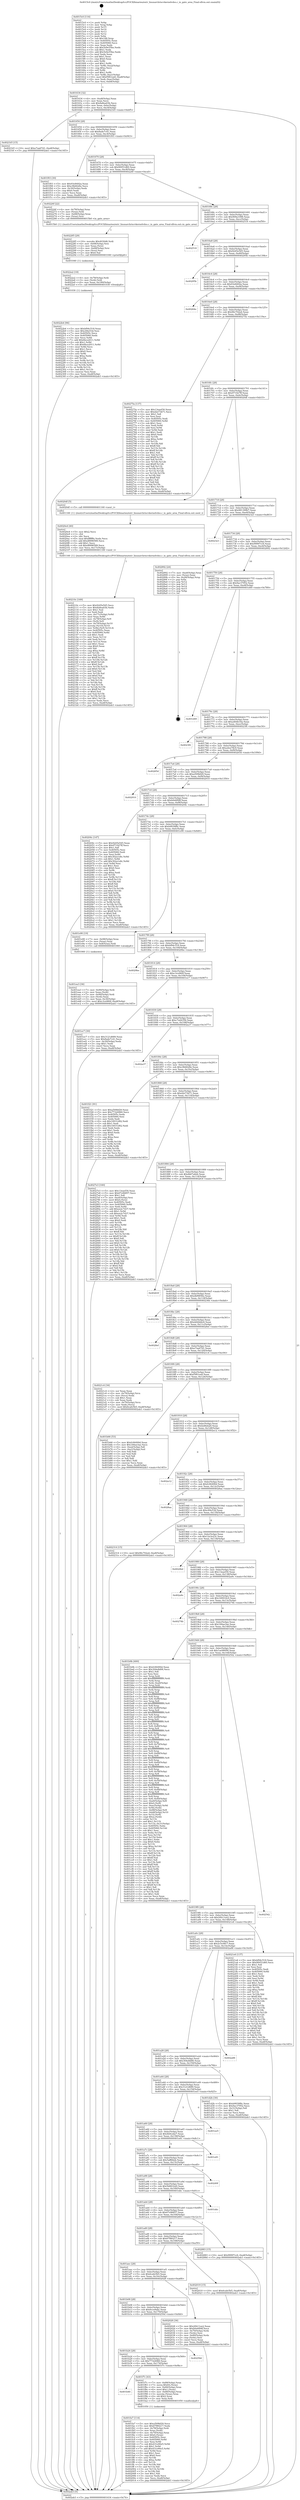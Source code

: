 digraph "0x4015c0" {
  label = "0x4015c0 (/mnt/c/Users/mathe/Desktop/tcc/POCII/binaries/extr_linuxarchriscvkernelvdso.c_in_gate_area_Final-ollvm.out::main(0))"
  labelloc = "t"
  node[shape=record]

  Entry [label="",width=0.3,height=0.3,shape=circle,fillcolor=black,style=filled]
  "0x401634" [label="{
     0x401634 [32]\l
     | [instrs]\l
     &nbsp;&nbsp;0x401634 \<+6\>: mov -0xa8(%rbp),%eax\l
     &nbsp;&nbsp;0x40163a \<+2\>: mov %eax,%ecx\l
     &nbsp;&nbsp;0x40163c \<+6\>: sub $0x8a8ea03b,%ecx\l
     &nbsp;&nbsp;0x401642 \<+6\>: mov %eax,-0xbc(%rbp)\l
     &nbsp;&nbsp;0x401648 \<+6\>: mov %ecx,-0xc0(%rbp)\l
     &nbsp;&nbsp;0x40164e \<+6\>: je 00000000004021b5 \<main+0xbf5\>\l
  }"]
  "0x4021b5" [label="{
     0x4021b5 [15]\l
     | [instrs]\l
     &nbsp;&nbsp;0x4021b5 \<+10\>: movl $0xe7aa67d1,-0xa8(%rbp)\l
     &nbsp;&nbsp;0x4021bf \<+5\>: jmp 0000000000402ab3 \<main+0x14f3\>\l
  }"]
  "0x401654" [label="{
     0x401654 [28]\l
     | [instrs]\l
     &nbsp;&nbsp;0x401654 \<+5\>: jmp 0000000000401659 \<main+0x99\>\l
     &nbsp;&nbsp;0x401659 \<+6\>: mov -0xbc(%rbp),%eax\l
     &nbsp;&nbsp;0x40165f \<+5\>: sub $0x8ade7c41,%eax\l
     &nbsp;&nbsp;0x401664 \<+6\>: mov %eax,-0xc4(%rbp)\l
     &nbsp;&nbsp;0x40166a \<+6\>: je 0000000000401f03 \<main+0x943\>\l
  }"]
  Exit [label="",width=0.3,height=0.3,shape=circle,fillcolor=black,style=filled,peripheries=2]
  "0x401f03" [label="{
     0x401f03 [30]\l
     | [instrs]\l
     &nbsp;&nbsp;0x401f03 \<+5\>: mov $0x93e8492a,%eax\l
     &nbsp;&nbsp;0x401f08 \<+5\>: mov $0xc9b6628e,%ecx\l
     &nbsp;&nbsp;0x401f0d \<+3\>: mov -0x30(%rbp),%edx\l
     &nbsp;&nbsp;0x401f10 \<+3\>: cmp $0x0,%edx\l
     &nbsp;&nbsp;0x401f13 \<+3\>: cmove %ecx,%eax\l
     &nbsp;&nbsp;0x401f16 \<+6\>: mov %eax,-0xa8(%rbp)\l
     &nbsp;&nbsp;0x401f1c \<+5\>: jmp 0000000000402ab3 \<main+0x14f3\>\l
  }"]
  "0x401670" [label="{
     0x401670 [28]\l
     | [instrs]\l
     &nbsp;&nbsp;0x401670 \<+5\>: jmp 0000000000401675 \<main+0xb5\>\l
     &nbsp;&nbsp;0x401675 \<+6\>: mov -0xbc(%rbp),%eax\l
     &nbsp;&nbsp;0x40167b \<+5\>: sub $0x90051d60,%eax\l
     &nbsp;&nbsp;0x401680 \<+6\>: mov %eax,-0xc8(%rbp)\l
     &nbsp;&nbsp;0x401686 \<+6\>: je 000000000040226f \<main+0xcaf\>\l
  }"]
  "0x4022b4" [label="{
     0x4022b4 [96]\l
     | [instrs]\l
     &nbsp;&nbsp;0x4022b4 \<+5\>: mov $0xbf94c518,%eax\l
     &nbsp;&nbsp;0x4022b9 \<+5\>: mov $0xc84e53d,%esi\l
     &nbsp;&nbsp;0x4022be \<+7\>: mov 0x40505c,%ecx\l
     &nbsp;&nbsp;0x4022c5 \<+7\>: mov 0x405060,%edx\l
     &nbsp;&nbsp;0x4022cc \<+3\>: mov %ecx,%r8d\l
     &nbsp;&nbsp;0x4022cf \<+7\>: add $0x6bce2011,%r8d\l
     &nbsp;&nbsp;0x4022d6 \<+4\>: sub $0x1,%r8d\l
     &nbsp;&nbsp;0x4022da \<+7\>: sub $0x6bce2011,%r8d\l
     &nbsp;&nbsp;0x4022e1 \<+4\>: imul %r8d,%ecx\l
     &nbsp;&nbsp;0x4022e5 \<+3\>: and $0x1,%ecx\l
     &nbsp;&nbsp;0x4022e8 \<+3\>: cmp $0x0,%ecx\l
     &nbsp;&nbsp;0x4022eb \<+4\>: sete %r9b\l
     &nbsp;&nbsp;0x4022ef \<+3\>: cmp $0xa,%edx\l
     &nbsp;&nbsp;0x4022f2 \<+4\>: setl %r10b\l
     &nbsp;&nbsp;0x4022f6 \<+3\>: mov %r9b,%r11b\l
     &nbsp;&nbsp;0x4022f9 \<+3\>: and %r10b,%r11b\l
     &nbsp;&nbsp;0x4022fc \<+3\>: xor %r10b,%r9b\l
     &nbsp;&nbsp;0x4022ff \<+3\>: or %r9b,%r11b\l
     &nbsp;&nbsp;0x402302 \<+4\>: test $0x1,%r11b\l
     &nbsp;&nbsp;0x402306 \<+3\>: cmovne %esi,%eax\l
     &nbsp;&nbsp;0x402309 \<+6\>: mov %eax,-0xa8(%rbp)\l
     &nbsp;&nbsp;0x40230f \<+5\>: jmp 0000000000402ab3 \<main+0x14f3\>\l
  }"]
  "0x40226f" [label="{
     0x40226f [22]\l
     | [instrs]\l
     &nbsp;&nbsp;0x40226f \<+4\>: mov -0x78(%rbp),%rax\l
     &nbsp;&nbsp;0x402273 \<+3\>: mov (%rax),%rdi\l
     &nbsp;&nbsp;0x402276 \<+7\>: mov -0x88(%rbp),%rax\l
     &nbsp;&nbsp;0x40227d \<+3\>: mov (%rax),%rsi\l
     &nbsp;&nbsp;0x402280 \<+5\>: call 00000000004015b0 \<in_gate_area\>\l
     | [calls]\l
     &nbsp;&nbsp;0x4015b0 \{1\} (/mnt/c/Users/mathe/Desktop/tcc/POCII/binaries/extr_linuxarchriscvkernelvdso.c_in_gate_area_Final-ollvm.out::in_gate_area)\l
  }"]
  "0x40168c" [label="{
     0x40168c [28]\l
     | [instrs]\l
     &nbsp;&nbsp;0x40168c \<+5\>: jmp 0000000000401691 \<main+0xd1\>\l
     &nbsp;&nbsp;0x401691 \<+6\>: mov -0xbc(%rbp),%eax\l
     &nbsp;&nbsp;0x401697 \<+5\>: sub $0x909a1098,%eax\l
     &nbsp;&nbsp;0x40169c \<+6\>: mov %eax,-0xcc(%rbp)\l
     &nbsp;&nbsp;0x4016a2 \<+6\>: je 0000000000402518 \<main+0xf58\>\l
  }"]
  "0x4022a2" [label="{
     0x4022a2 [18]\l
     | [instrs]\l
     &nbsp;&nbsp;0x4022a2 \<+4\>: mov -0x78(%rbp),%rdi\l
     &nbsp;&nbsp;0x4022a6 \<+3\>: mov (%rdi),%rdi\l
     &nbsp;&nbsp;0x4022a9 \<+6\>: mov %eax,-0x180(%rbp)\l
     &nbsp;&nbsp;0x4022af \<+5\>: call 0000000000401030 \<free@plt\>\l
     | [calls]\l
     &nbsp;&nbsp;0x401030 \{1\} (unknown)\l
  }"]
  "0x402518" [label="{
     0x402518\l
  }", style=dashed]
  "0x4016a8" [label="{
     0x4016a8 [28]\l
     | [instrs]\l
     &nbsp;&nbsp;0x4016a8 \<+5\>: jmp 00000000004016ad \<main+0xed\>\l
     &nbsp;&nbsp;0x4016ad \<+6\>: mov -0xbc(%rbp),%eax\l
     &nbsp;&nbsp;0x4016b3 \<+5\>: sub $0x9245e545,%eax\l
     &nbsp;&nbsp;0x4016b8 \<+6\>: mov %eax,-0xd0(%rbp)\l
     &nbsp;&nbsp;0x4016be \<+6\>: je 000000000040295b \<main+0x139b\>\l
  }"]
  "0x402285" [label="{
     0x402285 [29]\l
     | [instrs]\l
     &nbsp;&nbsp;0x402285 \<+10\>: movabs $0x4030d6,%rdi\l
     &nbsp;&nbsp;0x40228f \<+4\>: mov -0x68(%rbp),%rsi\l
     &nbsp;&nbsp;0x402293 \<+2\>: mov %eax,(%rsi)\l
     &nbsp;&nbsp;0x402295 \<+4\>: mov -0x68(%rbp),%rsi\l
     &nbsp;&nbsp;0x402299 \<+2\>: mov (%rsi),%esi\l
     &nbsp;&nbsp;0x40229b \<+2\>: mov $0x0,%al\l
     &nbsp;&nbsp;0x40229d \<+5\>: call 0000000000401040 \<printf@plt\>\l
     | [calls]\l
     &nbsp;&nbsp;0x401040 \{1\} (unknown)\l
  }"]
  "0x40295b" [label="{
     0x40295b\l
  }", style=dashed]
  "0x4016c4" [label="{
     0x4016c4 [28]\l
     | [instrs]\l
     &nbsp;&nbsp;0x4016c4 \<+5\>: jmp 00000000004016c9 \<main+0x109\>\l
     &nbsp;&nbsp;0x4016c9 \<+6\>: mov -0xbc(%rbp),%eax\l
     &nbsp;&nbsp;0x4016cf \<+5\>: sub $0x93e8492a,%eax\l
     &nbsp;&nbsp;0x4016d4 \<+6\>: mov %eax,-0xd4(%rbp)\l
     &nbsp;&nbsp;0x4016da \<+6\>: je 000000000040264e \<main+0x108e\>\l
  }"]
  "0x40210c" [label="{
     0x40210c [169]\l
     | [instrs]\l
     &nbsp;&nbsp;0x40210c \<+5\>: mov $0x9245e545,%ecx\l
     &nbsp;&nbsp;0x402111 \<+5\>: mov $0x8a8ea03b,%edx\l
     &nbsp;&nbsp;0x402116 \<+3\>: mov $0x1,%sil\l
     &nbsp;&nbsp;0x402119 \<+2\>: xor %edi,%edi\l
     &nbsp;&nbsp;0x40211b \<+7\>: mov -0x17c(%rbp),%r8d\l
     &nbsp;&nbsp;0x402122 \<+4\>: imul %eax,%r8d\l
     &nbsp;&nbsp;0x402126 \<+4\>: mov -0x78(%rbp),%r9\l
     &nbsp;&nbsp;0x40212a \<+3\>: mov (%r9),%r9\l
     &nbsp;&nbsp;0x40212d \<+4\>: mov -0x70(%rbp),%r10\l
     &nbsp;&nbsp;0x402131 \<+3\>: movslq (%r10),%r10\l
     &nbsp;&nbsp;0x402134 \<+4\>: mov %r8d,(%r9,%r10,4)\l
     &nbsp;&nbsp;0x402138 \<+7\>: mov 0x40505c,%eax\l
     &nbsp;&nbsp;0x40213f \<+8\>: mov 0x405060,%r8d\l
     &nbsp;&nbsp;0x402147 \<+3\>: sub $0x1,%edi\l
     &nbsp;&nbsp;0x40214a \<+3\>: mov %eax,%r11d\l
     &nbsp;&nbsp;0x40214d \<+3\>: add %edi,%r11d\l
     &nbsp;&nbsp;0x402150 \<+4\>: imul %r11d,%eax\l
     &nbsp;&nbsp;0x402154 \<+3\>: and $0x1,%eax\l
     &nbsp;&nbsp;0x402157 \<+3\>: cmp $0x0,%eax\l
     &nbsp;&nbsp;0x40215a \<+3\>: sete %bl\l
     &nbsp;&nbsp;0x40215d \<+4\>: cmp $0xa,%r8d\l
     &nbsp;&nbsp;0x402161 \<+4\>: setl %r14b\l
     &nbsp;&nbsp;0x402165 \<+3\>: mov %bl,%r15b\l
     &nbsp;&nbsp;0x402168 \<+4\>: xor $0xff,%r15b\l
     &nbsp;&nbsp;0x40216c \<+3\>: mov %r14b,%r12b\l
     &nbsp;&nbsp;0x40216f \<+4\>: xor $0xff,%r12b\l
     &nbsp;&nbsp;0x402173 \<+4\>: xor $0x0,%sil\l
     &nbsp;&nbsp;0x402177 \<+3\>: mov %r15b,%r13b\l
     &nbsp;&nbsp;0x40217a \<+4\>: and $0x0,%r13b\l
     &nbsp;&nbsp;0x40217e \<+3\>: and %sil,%bl\l
     &nbsp;&nbsp;0x402181 \<+3\>: mov %r12b,%al\l
     &nbsp;&nbsp;0x402184 \<+2\>: and $0x0,%al\l
     &nbsp;&nbsp;0x402186 \<+3\>: and %sil,%r14b\l
     &nbsp;&nbsp;0x402189 \<+3\>: or %bl,%r13b\l
     &nbsp;&nbsp;0x40218c \<+3\>: or %r14b,%al\l
     &nbsp;&nbsp;0x40218f \<+3\>: xor %al,%r13b\l
     &nbsp;&nbsp;0x402192 \<+3\>: or %r12b,%r15b\l
     &nbsp;&nbsp;0x402195 \<+4\>: xor $0xff,%r15b\l
     &nbsp;&nbsp;0x402199 \<+4\>: or $0x0,%sil\l
     &nbsp;&nbsp;0x40219d \<+3\>: and %sil,%r15b\l
     &nbsp;&nbsp;0x4021a0 \<+3\>: or %r15b,%r13b\l
     &nbsp;&nbsp;0x4021a3 \<+4\>: test $0x1,%r13b\l
     &nbsp;&nbsp;0x4021a7 \<+3\>: cmovne %edx,%ecx\l
     &nbsp;&nbsp;0x4021aa \<+6\>: mov %ecx,-0xa8(%rbp)\l
     &nbsp;&nbsp;0x4021b0 \<+5\>: jmp 0000000000402ab3 \<main+0x14f3\>\l
  }"]
  "0x40264e" [label="{
     0x40264e\l
  }", style=dashed]
  "0x4016e0" [label="{
     0x4016e0 [28]\l
     | [instrs]\l
     &nbsp;&nbsp;0x4016e0 \<+5\>: jmp 00000000004016e5 \<main+0x125\>\l
     &nbsp;&nbsp;0x4016e5 \<+6\>: mov -0xbc(%rbp),%eax\l
     &nbsp;&nbsp;0x4016eb \<+5\>: sub $0x96c702a4,%eax\l
     &nbsp;&nbsp;0x4016f0 \<+6\>: mov %eax,-0xd8(%rbp)\l
     &nbsp;&nbsp;0x4016f6 \<+6\>: je 000000000040275a \<main+0x119a\>\l
  }"]
  "0x4020e4" [label="{
     0x4020e4 [40]\l
     | [instrs]\l
     &nbsp;&nbsp;0x4020e4 \<+5\>: mov $0x2,%ecx\l
     &nbsp;&nbsp;0x4020e9 \<+1\>: cltd\l
     &nbsp;&nbsp;0x4020ea \<+2\>: idiv %ecx\l
     &nbsp;&nbsp;0x4020ec \<+6\>: imul $0xfffffffe,%edx,%ecx\l
     &nbsp;&nbsp;0x4020f2 \<+6\>: add $0xd8996589,%ecx\l
     &nbsp;&nbsp;0x4020f8 \<+3\>: add $0x1,%ecx\l
     &nbsp;&nbsp;0x4020fb \<+6\>: sub $0xd8996589,%ecx\l
     &nbsp;&nbsp;0x402101 \<+6\>: mov %ecx,-0x17c(%rbp)\l
     &nbsp;&nbsp;0x402107 \<+5\>: call 0000000000401160 \<next_i\>\l
     | [calls]\l
     &nbsp;&nbsp;0x401160 \{1\} (/mnt/c/Users/mathe/Desktop/tcc/POCII/binaries/extr_linuxarchriscvkernelvdso.c_in_gate_area_Final-ollvm.out::next_i)\l
  }"]
  "0x40275a" [label="{
     0x40275a [137]\l
     | [instrs]\l
     &nbsp;&nbsp;0x40275a \<+5\>: mov $0x13eaef30,%eax\l
     &nbsp;&nbsp;0x40275f \<+5\>: mov $0xd2e73b71,%ecx\l
     &nbsp;&nbsp;0x402764 \<+2\>: mov $0x1,%dl\l
     &nbsp;&nbsp;0x402766 \<+2\>: xor %esi,%esi\l
     &nbsp;&nbsp;0x402768 \<+7\>: mov 0x40505c,%edi\l
     &nbsp;&nbsp;0x40276f \<+8\>: mov 0x405060,%r8d\l
     &nbsp;&nbsp;0x402777 \<+3\>: sub $0x1,%esi\l
     &nbsp;&nbsp;0x40277a \<+3\>: mov %edi,%r9d\l
     &nbsp;&nbsp;0x40277d \<+3\>: add %esi,%r9d\l
     &nbsp;&nbsp;0x402780 \<+4\>: imul %r9d,%edi\l
     &nbsp;&nbsp;0x402784 \<+3\>: and $0x1,%edi\l
     &nbsp;&nbsp;0x402787 \<+3\>: cmp $0x0,%edi\l
     &nbsp;&nbsp;0x40278a \<+4\>: sete %r10b\l
     &nbsp;&nbsp;0x40278e \<+4\>: cmp $0xa,%r8d\l
     &nbsp;&nbsp;0x402792 \<+4\>: setl %r11b\l
     &nbsp;&nbsp;0x402796 \<+3\>: mov %r10b,%bl\l
     &nbsp;&nbsp;0x402799 \<+3\>: xor $0xff,%bl\l
     &nbsp;&nbsp;0x40279c \<+3\>: mov %r11b,%r14b\l
     &nbsp;&nbsp;0x40279f \<+4\>: xor $0xff,%r14b\l
     &nbsp;&nbsp;0x4027a3 \<+3\>: xor $0x1,%dl\l
     &nbsp;&nbsp;0x4027a6 \<+3\>: mov %bl,%r15b\l
     &nbsp;&nbsp;0x4027a9 \<+4\>: and $0xff,%r15b\l
     &nbsp;&nbsp;0x4027ad \<+3\>: and %dl,%r10b\l
     &nbsp;&nbsp;0x4027b0 \<+3\>: mov %r14b,%r12b\l
     &nbsp;&nbsp;0x4027b3 \<+4\>: and $0xff,%r12b\l
     &nbsp;&nbsp;0x4027b7 \<+3\>: and %dl,%r11b\l
     &nbsp;&nbsp;0x4027ba \<+3\>: or %r10b,%r15b\l
     &nbsp;&nbsp;0x4027bd \<+3\>: or %r11b,%r12b\l
     &nbsp;&nbsp;0x4027c0 \<+3\>: xor %r12b,%r15b\l
     &nbsp;&nbsp;0x4027c3 \<+3\>: or %r14b,%bl\l
     &nbsp;&nbsp;0x4027c6 \<+3\>: xor $0xff,%bl\l
     &nbsp;&nbsp;0x4027c9 \<+3\>: or $0x1,%dl\l
     &nbsp;&nbsp;0x4027cc \<+2\>: and %dl,%bl\l
     &nbsp;&nbsp;0x4027ce \<+3\>: or %bl,%r15b\l
     &nbsp;&nbsp;0x4027d1 \<+4\>: test $0x1,%r15b\l
     &nbsp;&nbsp;0x4027d5 \<+3\>: cmovne %ecx,%eax\l
     &nbsp;&nbsp;0x4027d8 \<+6\>: mov %eax,-0xa8(%rbp)\l
     &nbsp;&nbsp;0x4027de \<+5\>: jmp 0000000000402ab3 \<main+0x14f3\>\l
  }"]
  "0x4016fc" [label="{
     0x4016fc [28]\l
     | [instrs]\l
     &nbsp;&nbsp;0x4016fc \<+5\>: jmp 0000000000401701 \<main+0x141\>\l
     &nbsp;&nbsp;0x401701 \<+6\>: mov -0xbc(%rbp),%eax\l
     &nbsp;&nbsp;0x401707 \<+5\>: sub $0x971927ff,%eax\l
     &nbsp;&nbsp;0x40170c \<+6\>: mov %eax,-0xdc(%rbp)\l
     &nbsp;&nbsp;0x401712 \<+6\>: je 00000000004020df \<main+0xb1f\>\l
  }"]
  "0x401fa7" [label="{
     0x401fa7 [114]\l
     | [instrs]\l
     &nbsp;&nbsp;0x401fa7 \<+5\>: mov $0xa509bf29,%ecx\l
     &nbsp;&nbsp;0x401fac \<+5\>: mov $0x67f80217,%edx\l
     &nbsp;&nbsp;0x401fb1 \<+4\>: mov -0x78(%rbp),%rdi\l
     &nbsp;&nbsp;0x401fb5 \<+3\>: mov %rax,(%rdi)\l
     &nbsp;&nbsp;0x401fb8 \<+4\>: mov -0x70(%rbp),%rax\l
     &nbsp;&nbsp;0x401fbc \<+6\>: movl $0x0,(%rax)\l
     &nbsp;&nbsp;0x401fc2 \<+7\>: mov 0x40505c,%esi\l
     &nbsp;&nbsp;0x401fc9 \<+8\>: mov 0x405060,%r8d\l
     &nbsp;&nbsp;0x401fd1 \<+3\>: mov %esi,%r9d\l
     &nbsp;&nbsp;0x401fd4 \<+7\>: sub $0x431e90e5,%r9d\l
     &nbsp;&nbsp;0x401fdb \<+4\>: sub $0x1,%r9d\l
     &nbsp;&nbsp;0x401fdf \<+7\>: add $0x431e90e5,%r9d\l
     &nbsp;&nbsp;0x401fe6 \<+4\>: imul %r9d,%esi\l
     &nbsp;&nbsp;0x401fea \<+3\>: and $0x1,%esi\l
     &nbsp;&nbsp;0x401fed \<+3\>: cmp $0x0,%esi\l
     &nbsp;&nbsp;0x401ff0 \<+4\>: sete %r10b\l
     &nbsp;&nbsp;0x401ff4 \<+4\>: cmp $0xa,%r8d\l
     &nbsp;&nbsp;0x401ff8 \<+4\>: setl %r11b\l
     &nbsp;&nbsp;0x401ffc \<+3\>: mov %r10b,%bl\l
     &nbsp;&nbsp;0x401fff \<+3\>: and %r11b,%bl\l
     &nbsp;&nbsp;0x402002 \<+3\>: xor %r11b,%r10b\l
     &nbsp;&nbsp;0x402005 \<+3\>: or %r10b,%bl\l
     &nbsp;&nbsp;0x402008 \<+3\>: test $0x1,%bl\l
     &nbsp;&nbsp;0x40200b \<+3\>: cmovne %edx,%ecx\l
     &nbsp;&nbsp;0x40200e \<+6\>: mov %ecx,-0xa8(%rbp)\l
     &nbsp;&nbsp;0x402014 \<+5\>: jmp 0000000000402ab3 \<main+0x14f3\>\l
  }"]
  "0x4020df" [label="{
     0x4020df [5]\l
     | [instrs]\l
     &nbsp;&nbsp;0x4020df \<+5\>: call 0000000000401160 \<next_i\>\l
     | [calls]\l
     &nbsp;&nbsp;0x401160 \{1\} (/mnt/c/Users/mathe/Desktop/tcc/POCII/binaries/extr_linuxarchriscvkernelvdso.c_in_gate_area_Final-ollvm.out::next_i)\l
  }"]
  "0x401718" [label="{
     0x401718 [28]\l
     | [instrs]\l
     &nbsp;&nbsp;0x401718 \<+5\>: jmp 000000000040171d \<main+0x15d\>\l
     &nbsp;&nbsp;0x40171d \<+6\>: mov -0xbc(%rbp),%eax\l
     &nbsp;&nbsp;0x401723 \<+5\>: sub $0x981399b7,%eax\l
     &nbsp;&nbsp;0x401728 \<+6\>: mov %eax,-0xe0(%rbp)\l
     &nbsp;&nbsp;0x40172e \<+6\>: je 0000000000402323 \<main+0xd63\>\l
  }"]
  "0x401b40" [label="{
     0x401b40\l
  }", style=dashed]
  "0x402323" [label="{
     0x402323\l
  }", style=dashed]
  "0x401734" [label="{
     0x401734 [28]\l
     | [instrs]\l
     &nbsp;&nbsp;0x401734 \<+5\>: jmp 0000000000401739 \<main+0x179\>\l
     &nbsp;&nbsp;0x401739 \<+6\>: mov -0xbc(%rbp),%eax\l
     &nbsp;&nbsp;0x40173f \<+5\>: sub $0x99997cc6,%eax\l
     &nbsp;&nbsp;0x401744 \<+6\>: mov %eax,-0xe4(%rbp)\l
     &nbsp;&nbsp;0x40174a \<+6\>: je 0000000000402892 \<main+0x12d2\>\l
  }"]
  "0x401f7c" [label="{
     0x401f7c [43]\l
     | [instrs]\l
     &nbsp;&nbsp;0x401f7c \<+7\>: mov -0x88(%rbp),%rax\l
     &nbsp;&nbsp;0x401f83 \<+7\>: movq $0x64,(%rax)\l
     &nbsp;&nbsp;0x401f8a \<+4\>: mov -0x80(%rbp),%rax\l
     &nbsp;&nbsp;0x401f8e \<+6\>: movl $0x1,(%rax)\l
     &nbsp;&nbsp;0x401f94 \<+4\>: mov -0x80(%rbp),%rax\l
     &nbsp;&nbsp;0x401f98 \<+3\>: movslq (%rax),%rax\l
     &nbsp;&nbsp;0x401f9b \<+4\>: shl $0x2,%rax\l
     &nbsp;&nbsp;0x401f9f \<+3\>: mov %rax,%rdi\l
     &nbsp;&nbsp;0x401fa2 \<+5\>: call 0000000000401050 \<malloc@plt\>\l
     | [calls]\l
     &nbsp;&nbsp;0x401050 \{1\} (unknown)\l
  }"]
  "0x402892" [label="{
     0x402892 [24]\l
     | [instrs]\l
     &nbsp;&nbsp;0x402892 \<+7\>: mov -0xa0(%rbp),%rax\l
     &nbsp;&nbsp;0x402899 \<+2\>: mov (%rax),%eax\l
     &nbsp;&nbsp;0x40289b \<+4\>: lea -0x28(%rbp),%rsp\l
     &nbsp;&nbsp;0x40289f \<+1\>: pop %rbx\l
     &nbsp;&nbsp;0x4028a0 \<+2\>: pop %r12\l
     &nbsp;&nbsp;0x4028a2 \<+2\>: pop %r13\l
     &nbsp;&nbsp;0x4028a4 \<+2\>: pop %r14\l
     &nbsp;&nbsp;0x4028a6 \<+2\>: pop %r15\l
     &nbsp;&nbsp;0x4028a8 \<+1\>: pop %rbp\l
     &nbsp;&nbsp;0x4028a9 \<+1\>: ret\l
  }"]
  "0x401750" [label="{
     0x401750 [28]\l
     | [instrs]\l
     &nbsp;&nbsp;0x401750 \<+5\>: jmp 0000000000401755 \<main+0x195\>\l
     &nbsp;&nbsp;0x401755 \<+6\>: mov -0xbc(%rbp),%eax\l
     &nbsp;&nbsp;0x40175b \<+5\>: sub $0x9ac37952,%eax\l
     &nbsp;&nbsp;0x401760 \<+6\>: mov %eax,-0xe8(%rbp)\l
     &nbsp;&nbsp;0x401766 \<+6\>: je 0000000000401d49 \<main+0x789\>\l
  }"]
  "0x401b24" [label="{
     0x401b24 [28]\l
     | [instrs]\l
     &nbsp;&nbsp;0x401b24 \<+5\>: jmp 0000000000401b29 \<main+0x569\>\l
     &nbsp;&nbsp;0x401b29 \<+6\>: mov -0xbc(%rbp),%eax\l
     &nbsp;&nbsp;0x401b2f \<+5\>: sub $0x77324960,%eax\l
     &nbsp;&nbsp;0x401b34 \<+6\>: mov %eax,-0x174(%rbp)\l
     &nbsp;&nbsp;0x401b3a \<+6\>: je 0000000000401f7c \<main+0x9bc\>\l
  }"]
  "0x401d49" [label="{
     0x401d49\l
  }", style=dashed]
  "0x40176c" [label="{
     0x40176c [28]\l
     | [instrs]\l
     &nbsp;&nbsp;0x40176c \<+5\>: jmp 0000000000401771 \<main+0x1b1\>\l
     &nbsp;&nbsp;0x401771 \<+6\>: mov -0xbc(%rbp),%eax\l
     &nbsp;&nbsp;0x401777 \<+5\>: sub $0xa464b16a,%eax\l
     &nbsp;&nbsp;0x40177c \<+6\>: mov %eax,-0xec(%rbp)\l
     &nbsp;&nbsp;0x401782 \<+6\>: je 00000000004023f4 \<main+0xe34\>\l
  }"]
  "0x40259d" [label="{
     0x40259d\l
  }", style=dashed]
  "0x4023f4" [label="{
     0x4023f4\l
  }", style=dashed]
  "0x401788" [label="{
     0x401788 [28]\l
     | [instrs]\l
     &nbsp;&nbsp;0x401788 \<+5\>: jmp 000000000040178d \<main+0x1cd\>\l
     &nbsp;&nbsp;0x40178d \<+6\>: mov -0xbc(%rbp),%eax\l
     &nbsp;&nbsp;0x401793 \<+5\>: sub $0xa4ee78c9,%eax\l
     &nbsp;&nbsp;0x401798 \<+6\>: mov %eax,-0xf0(%rbp)\l
     &nbsp;&nbsp;0x40179e \<+6\>: je 000000000040265d \<main+0x109d\>\l
  }"]
  "0x401b08" [label="{
     0x401b08 [28]\l
     | [instrs]\l
     &nbsp;&nbsp;0x401b08 \<+5\>: jmp 0000000000401b0d \<main+0x54d\>\l
     &nbsp;&nbsp;0x401b0d \<+6\>: mov -0xbc(%rbp),%eax\l
     &nbsp;&nbsp;0x401b13 \<+5\>: sub $0x6cce9abc,%eax\l
     &nbsp;&nbsp;0x401b18 \<+6\>: mov %eax,-0x170(%rbp)\l
     &nbsp;&nbsp;0x401b1e \<+6\>: je 000000000040259d \<main+0xfdd\>\l
  }"]
  "0x40265d" [label="{
     0x40265d\l
  }", style=dashed]
  "0x4017a4" [label="{
     0x4017a4 [28]\l
     | [instrs]\l
     &nbsp;&nbsp;0x4017a4 \<+5\>: jmp 00000000004017a9 \<main+0x1e9\>\l
     &nbsp;&nbsp;0x4017a9 \<+6\>: mov -0xbc(%rbp),%eax\l
     &nbsp;&nbsp;0x4017af \<+5\>: sub $0xa509bf29,%eax\l
     &nbsp;&nbsp;0x4017b4 \<+6\>: mov %eax,-0xf4(%rbp)\l
     &nbsp;&nbsp;0x4017ba \<+6\>: je 0000000000402910 \<main+0x1350\>\l
  }"]
  "0x402028" [label="{
     0x402028 [36]\l
     | [instrs]\l
     &nbsp;&nbsp;0x402028 \<+5\>: mov $0x20b11ee2,%eax\l
     &nbsp;&nbsp;0x40202d \<+5\>: mov $0xb0e6f08f,%ecx\l
     &nbsp;&nbsp;0x402032 \<+4\>: mov -0x70(%rbp),%rdx\l
     &nbsp;&nbsp;0x402036 \<+2\>: mov (%rdx),%esi\l
     &nbsp;&nbsp;0x402038 \<+4\>: mov -0x80(%rbp),%rdx\l
     &nbsp;&nbsp;0x40203c \<+2\>: cmp (%rdx),%esi\l
     &nbsp;&nbsp;0x40203e \<+3\>: cmovl %ecx,%eax\l
     &nbsp;&nbsp;0x402041 \<+6\>: mov %eax,-0xa8(%rbp)\l
     &nbsp;&nbsp;0x402047 \<+5\>: jmp 0000000000402ab3 \<main+0x14f3\>\l
  }"]
  "0x402910" [label="{
     0x402910\l
  }", style=dashed]
  "0x4017c0" [label="{
     0x4017c0 [28]\l
     | [instrs]\l
     &nbsp;&nbsp;0x4017c0 \<+5\>: jmp 00000000004017c5 \<main+0x205\>\l
     &nbsp;&nbsp;0x4017c5 \<+6\>: mov -0xbc(%rbp),%eax\l
     &nbsp;&nbsp;0x4017cb \<+5\>: sub $0xb0e6f08f,%eax\l
     &nbsp;&nbsp;0x4017d0 \<+6\>: mov %eax,-0xf8(%rbp)\l
     &nbsp;&nbsp;0x4017d6 \<+6\>: je 000000000040204c \<main+0xa8c\>\l
  }"]
  "0x401aec" [label="{
     0x401aec [28]\l
     | [instrs]\l
     &nbsp;&nbsp;0x401aec \<+5\>: jmp 0000000000401af1 \<main+0x531\>\l
     &nbsp;&nbsp;0x401af1 \<+6\>: mov -0xbc(%rbp),%eax\l
     &nbsp;&nbsp;0x401af7 \<+5\>: sub $0x6cafe5b5,%eax\l
     &nbsp;&nbsp;0x401afc \<+6\>: mov %eax,-0x16c(%rbp)\l
     &nbsp;&nbsp;0x401b02 \<+6\>: je 0000000000402028 \<main+0xa68\>\l
  }"]
  "0x40204c" [label="{
     0x40204c [147]\l
     | [instrs]\l
     &nbsp;&nbsp;0x40204c \<+5\>: mov $0x9245e545,%eax\l
     &nbsp;&nbsp;0x402051 \<+5\>: mov $0x971927ff,%ecx\l
     &nbsp;&nbsp;0x402056 \<+2\>: mov $0x1,%dl\l
     &nbsp;&nbsp;0x402058 \<+7\>: mov 0x40505c,%esi\l
     &nbsp;&nbsp;0x40205f \<+7\>: mov 0x405060,%edi\l
     &nbsp;&nbsp;0x402066 \<+3\>: mov %esi,%r8d\l
     &nbsp;&nbsp;0x402069 \<+7\>: sub $0x302a1e8c,%r8d\l
     &nbsp;&nbsp;0x402070 \<+4\>: sub $0x1,%r8d\l
     &nbsp;&nbsp;0x402074 \<+7\>: add $0x302a1e8c,%r8d\l
     &nbsp;&nbsp;0x40207b \<+4\>: imul %r8d,%esi\l
     &nbsp;&nbsp;0x40207f \<+3\>: and $0x1,%esi\l
     &nbsp;&nbsp;0x402082 \<+3\>: cmp $0x0,%esi\l
     &nbsp;&nbsp;0x402085 \<+4\>: sete %r9b\l
     &nbsp;&nbsp;0x402089 \<+3\>: cmp $0xa,%edi\l
     &nbsp;&nbsp;0x40208c \<+4\>: setl %r10b\l
     &nbsp;&nbsp;0x402090 \<+3\>: mov %r9b,%r11b\l
     &nbsp;&nbsp;0x402093 \<+4\>: xor $0xff,%r11b\l
     &nbsp;&nbsp;0x402097 \<+3\>: mov %r10b,%bl\l
     &nbsp;&nbsp;0x40209a \<+3\>: xor $0xff,%bl\l
     &nbsp;&nbsp;0x40209d \<+3\>: xor $0x0,%dl\l
     &nbsp;&nbsp;0x4020a0 \<+3\>: mov %r11b,%r14b\l
     &nbsp;&nbsp;0x4020a3 \<+4\>: and $0x0,%r14b\l
     &nbsp;&nbsp;0x4020a7 \<+3\>: and %dl,%r9b\l
     &nbsp;&nbsp;0x4020aa \<+3\>: mov %bl,%r15b\l
     &nbsp;&nbsp;0x4020ad \<+4\>: and $0x0,%r15b\l
     &nbsp;&nbsp;0x4020b1 \<+3\>: and %dl,%r10b\l
     &nbsp;&nbsp;0x4020b4 \<+3\>: or %r9b,%r14b\l
     &nbsp;&nbsp;0x4020b7 \<+3\>: or %r10b,%r15b\l
     &nbsp;&nbsp;0x4020ba \<+3\>: xor %r15b,%r14b\l
     &nbsp;&nbsp;0x4020bd \<+3\>: or %bl,%r11b\l
     &nbsp;&nbsp;0x4020c0 \<+4\>: xor $0xff,%r11b\l
     &nbsp;&nbsp;0x4020c4 \<+3\>: or $0x0,%dl\l
     &nbsp;&nbsp;0x4020c7 \<+3\>: and %dl,%r11b\l
     &nbsp;&nbsp;0x4020ca \<+3\>: or %r11b,%r14b\l
     &nbsp;&nbsp;0x4020cd \<+4\>: test $0x1,%r14b\l
     &nbsp;&nbsp;0x4020d1 \<+3\>: cmovne %ecx,%eax\l
     &nbsp;&nbsp;0x4020d4 \<+6\>: mov %eax,-0xa8(%rbp)\l
     &nbsp;&nbsp;0x4020da \<+5\>: jmp 0000000000402ab3 \<main+0x14f3\>\l
  }"]
  "0x4017dc" [label="{
     0x4017dc [28]\l
     | [instrs]\l
     &nbsp;&nbsp;0x4017dc \<+5\>: jmp 00000000004017e1 \<main+0x221\>\l
     &nbsp;&nbsp;0x4017e1 \<+6\>: mov -0xbc(%rbp),%eax\l
     &nbsp;&nbsp;0x4017e7 \<+5\>: sub $0xb9939f8c,%eax\l
     &nbsp;&nbsp;0x4017ec \<+6\>: mov %eax,-0xfc(%rbp)\l
     &nbsp;&nbsp;0x4017f2 \<+6\>: je 0000000000401e90 \<main+0x8d0\>\l
  }"]
  "0x402019" [label="{
     0x402019 [15]\l
     | [instrs]\l
     &nbsp;&nbsp;0x402019 \<+10\>: movl $0x6cafe5b5,-0xa8(%rbp)\l
     &nbsp;&nbsp;0x402023 \<+5\>: jmp 0000000000402ab3 \<main+0x14f3\>\l
  }"]
  "0x401e90" [label="{
     0x401e90 [19]\l
     | [instrs]\l
     &nbsp;&nbsp;0x401e90 \<+7\>: mov -0x98(%rbp),%rax\l
     &nbsp;&nbsp;0x401e97 \<+3\>: mov (%rax),%rax\l
     &nbsp;&nbsp;0x401e9a \<+4\>: mov 0x8(%rax),%rdi\l
     &nbsp;&nbsp;0x401e9e \<+5\>: call 0000000000401060 \<atoi@plt\>\l
     | [calls]\l
     &nbsp;&nbsp;0x401060 \{1\} (unknown)\l
  }"]
  "0x4017f8" [label="{
     0x4017f8 [28]\l
     | [instrs]\l
     &nbsp;&nbsp;0x4017f8 \<+5\>: jmp 00000000004017fd \<main+0x23d\>\l
     &nbsp;&nbsp;0x4017fd \<+6\>: mov -0xbc(%rbp),%eax\l
     &nbsp;&nbsp;0x401803 \<+5\>: sub $0xbf94c518,%eax\l
     &nbsp;&nbsp;0x401808 \<+6\>: mov %eax,-0x100(%rbp)\l
     &nbsp;&nbsp;0x40180e \<+6\>: je 00000000004029be \<main+0x13fe\>\l
  }"]
  "0x401ad0" [label="{
     0x401ad0 [28]\l
     | [instrs]\l
     &nbsp;&nbsp;0x401ad0 \<+5\>: jmp 0000000000401ad5 \<main+0x515\>\l
     &nbsp;&nbsp;0x401ad5 \<+6\>: mov -0xbc(%rbp),%eax\l
     &nbsp;&nbsp;0x401adb \<+5\>: sub $0x67f80217,%eax\l
     &nbsp;&nbsp;0x401ae0 \<+6\>: mov %eax,-0x168(%rbp)\l
     &nbsp;&nbsp;0x401ae6 \<+6\>: je 0000000000402019 \<main+0xa59\>\l
  }"]
  "0x4029be" [label="{
     0x4029be\l
  }", style=dashed]
  "0x401814" [label="{
     0x401814 [28]\l
     | [instrs]\l
     &nbsp;&nbsp;0x401814 \<+5\>: jmp 0000000000401819 \<main+0x259\>\l
     &nbsp;&nbsp;0x401819 \<+6\>: mov -0xbc(%rbp),%eax\l
     &nbsp;&nbsp;0x40181f \<+5\>: sub $0xc3ce960f,%eax\l
     &nbsp;&nbsp;0x401824 \<+6\>: mov %eax,-0x104(%rbp)\l
     &nbsp;&nbsp;0x40182a \<+6\>: je 0000000000401ec7 \<main+0x907\>\l
  }"]
  "0x402883" [label="{
     0x402883 [15]\l
     | [instrs]\l
     &nbsp;&nbsp;0x402883 \<+10\>: movl $0x99997cc6,-0xa8(%rbp)\l
     &nbsp;&nbsp;0x40288d \<+5\>: jmp 0000000000402ab3 \<main+0x14f3\>\l
  }"]
  "0x401ec7" [label="{
     0x401ec7 [30]\l
     | [instrs]\l
     &nbsp;&nbsp;0x401ec7 \<+5\>: mov $0x3121d689,%eax\l
     &nbsp;&nbsp;0x401ecc \<+5\>: mov $0x8ade7c41,%ecx\l
     &nbsp;&nbsp;0x401ed1 \<+3\>: mov -0x30(%rbp),%edx\l
     &nbsp;&nbsp;0x401ed4 \<+3\>: cmp $0x1,%edx\l
     &nbsp;&nbsp;0x401ed7 \<+3\>: cmovl %ecx,%eax\l
     &nbsp;&nbsp;0x401eda \<+6\>: mov %eax,-0xa8(%rbp)\l
     &nbsp;&nbsp;0x401ee0 \<+5\>: jmp 0000000000402ab3 \<main+0x14f3\>\l
  }"]
  "0x401830" [label="{
     0x401830 [28]\l
     | [instrs]\l
     &nbsp;&nbsp;0x401830 \<+5\>: jmp 0000000000401835 \<main+0x275\>\l
     &nbsp;&nbsp;0x401835 \<+6\>: mov -0xbc(%rbp),%eax\l
     &nbsp;&nbsp;0x40183b \<+5\>: sub $0xc7a44356,%eax\l
     &nbsp;&nbsp;0x401840 \<+6\>: mov %eax,-0x108(%rbp)\l
     &nbsp;&nbsp;0x401846 \<+6\>: je 0000000000402a37 \<main+0x1477\>\l
  }"]
  "0x401ab4" [label="{
     0x401ab4 [28]\l
     | [instrs]\l
     &nbsp;&nbsp;0x401ab4 \<+5\>: jmp 0000000000401ab9 \<main+0x4f9\>\l
     &nbsp;&nbsp;0x401ab9 \<+6\>: mov -0xbc(%rbp),%eax\l
     &nbsp;&nbsp;0x401abf \<+5\>: sub $0x67e96857,%eax\l
     &nbsp;&nbsp;0x401ac4 \<+6\>: mov %eax,-0x164(%rbp)\l
     &nbsp;&nbsp;0x401aca \<+6\>: je 0000000000402883 \<main+0x12c3\>\l
  }"]
  "0x402a37" [label="{
     0x402a37\l
  }", style=dashed]
  "0x40184c" [label="{
     0x40184c [28]\l
     | [instrs]\l
     &nbsp;&nbsp;0x40184c \<+5\>: jmp 0000000000401851 \<main+0x291\>\l
     &nbsp;&nbsp;0x401851 \<+6\>: mov -0xbc(%rbp),%eax\l
     &nbsp;&nbsp;0x401857 \<+5\>: sub $0xc9b6628e,%eax\l
     &nbsp;&nbsp;0x40185c \<+6\>: mov %eax,-0x10c(%rbp)\l
     &nbsp;&nbsp;0x401862 \<+6\>: je 0000000000401f21 \<main+0x961\>\l
  }"]
  "0x401ddc" [label="{
     0x401ddc\l
  }", style=dashed]
  "0x401f21" [label="{
     0x401f21 [91]\l
     | [instrs]\l
     &nbsp;&nbsp;0x401f21 \<+5\>: mov $0xa509bf29,%eax\l
     &nbsp;&nbsp;0x401f26 \<+5\>: mov $0x77324960,%ecx\l
     &nbsp;&nbsp;0x401f2b \<+7\>: mov 0x40505c,%edx\l
     &nbsp;&nbsp;0x401f32 \<+7\>: mov 0x405060,%esi\l
     &nbsp;&nbsp;0x401f39 \<+2\>: mov %edx,%edi\l
     &nbsp;&nbsp;0x401f3b \<+6\>: sub $0x16031d82,%edi\l
     &nbsp;&nbsp;0x401f41 \<+3\>: sub $0x1,%edi\l
     &nbsp;&nbsp;0x401f44 \<+6\>: add $0x16031d82,%edi\l
     &nbsp;&nbsp;0x401f4a \<+3\>: imul %edi,%edx\l
     &nbsp;&nbsp;0x401f4d \<+3\>: and $0x1,%edx\l
     &nbsp;&nbsp;0x401f50 \<+3\>: cmp $0x0,%edx\l
     &nbsp;&nbsp;0x401f53 \<+4\>: sete %r8b\l
     &nbsp;&nbsp;0x401f57 \<+3\>: cmp $0xa,%esi\l
     &nbsp;&nbsp;0x401f5a \<+4\>: setl %r9b\l
     &nbsp;&nbsp;0x401f5e \<+3\>: mov %r8b,%r10b\l
     &nbsp;&nbsp;0x401f61 \<+3\>: and %r9b,%r10b\l
     &nbsp;&nbsp;0x401f64 \<+3\>: xor %r9b,%r8b\l
     &nbsp;&nbsp;0x401f67 \<+3\>: or %r8b,%r10b\l
     &nbsp;&nbsp;0x401f6a \<+4\>: test $0x1,%r10b\l
     &nbsp;&nbsp;0x401f6e \<+3\>: cmovne %ecx,%eax\l
     &nbsp;&nbsp;0x401f71 \<+6\>: mov %eax,-0xa8(%rbp)\l
     &nbsp;&nbsp;0x401f77 \<+5\>: jmp 0000000000402ab3 \<main+0x14f3\>\l
  }"]
  "0x401868" [label="{
     0x401868 [28]\l
     | [instrs]\l
     &nbsp;&nbsp;0x401868 \<+5\>: jmp 000000000040186d \<main+0x2ad\>\l
     &nbsp;&nbsp;0x40186d \<+6\>: mov -0xbc(%rbp),%eax\l
     &nbsp;&nbsp;0x401873 \<+5\>: sub $0xd2e73b71,%eax\l
     &nbsp;&nbsp;0x401878 \<+6\>: mov %eax,-0x110(%rbp)\l
     &nbsp;&nbsp;0x40187e \<+6\>: je 00000000004027e3 \<main+0x1223\>\l
  }"]
  "0x401a98" [label="{
     0x401a98 [28]\l
     | [instrs]\l
     &nbsp;&nbsp;0x401a98 \<+5\>: jmp 0000000000401a9d \<main+0x4dd\>\l
     &nbsp;&nbsp;0x401a9d \<+6\>: mov -0xbc(%rbp),%eax\l
     &nbsp;&nbsp;0x401aa3 \<+5\>: sub $0x5b881b20,%eax\l
     &nbsp;&nbsp;0x401aa8 \<+6\>: mov %eax,-0x160(%rbp)\l
     &nbsp;&nbsp;0x401aae \<+6\>: je 0000000000401ddc \<main+0x81c\>\l
  }"]
  "0x4027e3" [label="{
     0x4027e3 [160]\l
     | [instrs]\l
     &nbsp;&nbsp;0x4027e3 \<+5\>: mov $0x13eaef30,%eax\l
     &nbsp;&nbsp;0x4027e8 \<+5\>: mov $0x67e96857,%ecx\l
     &nbsp;&nbsp;0x4027ed \<+2\>: mov $0x1,%dl\l
     &nbsp;&nbsp;0x4027ef \<+7\>: mov -0xa0(%rbp),%rsi\l
     &nbsp;&nbsp;0x4027f6 \<+6\>: movl $0x0,(%rsi)\l
     &nbsp;&nbsp;0x4027fc \<+7\>: mov 0x40505c,%edi\l
     &nbsp;&nbsp;0x402803 \<+8\>: mov 0x405060,%r8d\l
     &nbsp;&nbsp;0x40280b \<+3\>: mov %edi,%r9d\l
     &nbsp;&nbsp;0x40280e \<+7\>: add $0xee2c7d37,%r9d\l
     &nbsp;&nbsp;0x402815 \<+4\>: sub $0x1,%r9d\l
     &nbsp;&nbsp;0x402819 \<+7\>: sub $0xee2c7d37,%r9d\l
     &nbsp;&nbsp;0x402820 \<+4\>: imul %r9d,%edi\l
     &nbsp;&nbsp;0x402824 \<+3\>: and $0x1,%edi\l
     &nbsp;&nbsp;0x402827 \<+3\>: cmp $0x0,%edi\l
     &nbsp;&nbsp;0x40282a \<+4\>: sete %r10b\l
     &nbsp;&nbsp;0x40282e \<+4\>: cmp $0xa,%r8d\l
     &nbsp;&nbsp;0x402832 \<+4\>: setl %r11b\l
     &nbsp;&nbsp;0x402836 \<+3\>: mov %r10b,%bl\l
     &nbsp;&nbsp;0x402839 \<+3\>: xor $0xff,%bl\l
     &nbsp;&nbsp;0x40283c \<+3\>: mov %r11b,%r14b\l
     &nbsp;&nbsp;0x40283f \<+4\>: xor $0xff,%r14b\l
     &nbsp;&nbsp;0x402843 \<+3\>: xor $0x0,%dl\l
     &nbsp;&nbsp;0x402846 \<+3\>: mov %bl,%r15b\l
     &nbsp;&nbsp;0x402849 \<+4\>: and $0x0,%r15b\l
     &nbsp;&nbsp;0x40284d \<+3\>: and %dl,%r10b\l
     &nbsp;&nbsp;0x402850 \<+3\>: mov %r14b,%r12b\l
     &nbsp;&nbsp;0x402853 \<+4\>: and $0x0,%r12b\l
     &nbsp;&nbsp;0x402857 \<+3\>: and %dl,%r11b\l
     &nbsp;&nbsp;0x40285a \<+3\>: or %r10b,%r15b\l
     &nbsp;&nbsp;0x40285d \<+3\>: or %r11b,%r12b\l
     &nbsp;&nbsp;0x402860 \<+3\>: xor %r12b,%r15b\l
     &nbsp;&nbsp;0x402863 \<+3\>: or %r14b,%bl\l
     &nbsp;&nbsp;0x402866 \<+3\>: xor $0xff,%bl\l
     &nbsp;&nbsp;0x402869 \<+3\>: or $0x0,%dl\l
     &nbsp;&nbsp;0x40286c \<+2\>: and %dl,%bl\l
     &nbsp;&nbsp;0x40286e \<+3\>: or %bl,%r15b\l
     &nbsp;&nbsp;0x402871 \<+4\>: test $0x1,%r15b\l
     &nbsp;&nbsp;0x402875 \<+3\>: cmovne %ecx,%eax\l
     &nbsp;&nbsp;0x402878 \<+6\>: mov %eax,-0xa8(%rbp)\l
     &nbsp;&nbsp;0x40287e \<+5\>: jmp 0000000000402ab3 \<main+0x14f3\>\l
  }"]
  "0x401884" [label="{
     0x401884 [28]\l
     | [instrs]\l
     &nbsp;&nbsp;0x401884 \<+5\>: jmp 0000000000401889 \<main+0x2c9\>\l
     &nbsp;&nbsp;0x401889 \<+6\>: mov -0xbc(%rbp),%eax\l
     &nbsp;&nbsp;0x40188f \<+5\>: sub $0xdb67a6eb,%eax\l
     &nbsp;&nbsp;0x401894 \<+6\>: mov %eax,-0x114(%rbp)\l
     &nbsp;&nbsp;0x40189a \<+6\>: je 000000000040263f \<main+0x107f\>\l
  }"]
  "0x40249f" [label="{
     0x40249f\l
  }", style=dashed]
  "0x40263f" [label="{
     0x40263f\l
  }", style=dashed]
  "0x4018a0" [label="{
     0x4018a0 [28]\l
     | [instrs]\l
     &nbsp;&nbsp;0x4018a0 \<+5\>: jmp 00000000004018a5 \<main+0x2e5\>\l
     &nbsp;&nbsp;0x4018a5 \<+6\>: mov -0xbc(%rbp),%eax\l
     &nbsp;&nbsp;0x4018ab \<+5\>: sub $0xdbf9856e,%eax\l
     &nbsp;&nbsp;0x4018b0 \<+6\>: mov %eax,-0x118(%rbp)\l
     &nbsp;&nbsp;0x4018b6 \<+6\>: je 000000000040236b \<main+0xdab\>\l
  }"]
  "0x401a7c" [label="{
     0x401a7c [28]\l
     | [instrs]\l
     &nbsp;&nbsp;0x401a7c \<+5\>: jmp 0000000000401a81 \<main+0x4c1\>\l
     &nbsp;&nbsp;0x401a81 \<+6\>: mov -0xbc(%rbp),%eax\l
     &nbsp;&nbsp;0x401a87 \<+5\>: sub $0x5aff66eb,%eax\l
     &nbsp;&nbsp;0x401a8c \<+6\>: mov %eax,-0x15c(%rbp)\l
     &nbsp;&nbsp;0x401a92 \<+6\>: je 000000000040249f \<main+0xedf\>\l
  }"]
  "0x40236b" [label="{
     0x40236b\l
  }", style=dashed]
  "0x4018bc" [label="{
     0x4018bc [28]\l
     | [instrs]\l
     &nbsp;&nbsp;0x4018bc \<+5\>: jmp 00000000004018c1 \<main+0x301\>\l
     &nbsp;&nbsp;0x4018c1 \<+6\>: mov -0xbc(%rbp),%eax\l
     &nbsp;&nbsp;0x4018c7 \<+5\>: sub $0xdd2bbbc6,%eax\l
     &nbsp;&nbsp;0x4018cc \<+6\>: mov %eax,-0x11c(%rbp)\l
     &nbsp;&nbsp;0x4018d2 \<+6\>: je 00000000004028ef \<main+0x132f\>\l
  }"]
  "0x401e81" [label="{
     0x401e81\l
  }", style=dashed]
  "0x4028ef" [label="{
     0x4028ef\l
  }", style=dashed]
  "0x4018d8" [label="{
     0x4018d8 [28]\l
     | [instrs]\l
     &nbsp;&nbsp;0x4018d8 \<+5\>: jmp 00000000004018dd \<main+0x31d\>\l
     &nbsp;&nbsp;0x4018dd \<+6\>: mov -0xbc(%rbp),%eax\l
     &nbsp;&nbsp;0x4018e3 \<+5\>: sub $0xe7aa67d1,%eax\l
     &nbsp;&nbsp;0x4018e8 \<+6\>: mov %eax,-0x120(%rbp)\l
     &nbsp;&nbsp;0x4018ee \<+6\>: je 00000000004021c4 \<main+0xc04\>\l
  }"]
  "0x401a60" [label="{
     0x401a60 [28]\l
     | [instrs]\l
     &nbsp;&nbsp;0x401a60 \<+5\>: jmp 0000000000401a65 \<main+0x4a5\>\l
     &nbsp;&nbsp;0x401a65 \<+6\>: mov -0xbc(%rbp),%eax\l
     &nbsp;&nbsp;0x401a6b \<+5\>: sub $0x4b9cebe7,%eax\l
     &nbsp;&nbsp;0x401a70 \<+6\>: mov %eax,-0x158(%rbp)\l
     &nbsp;&nbsp;0x401a76 \<+6\>: je 0000000000401e81 \<main+0x8c1\>\l
  }"]
  "0x4021c4" [label="{
     0x4021c4 [34]\l
     | [instrs]\l
     &nbsp;&nbsp;0x4021c4 \<+2\>: xor %eax,%eax\l
     &nbsp;&nbsp;0x4021c6 \<+4\>: mov -0x70(%rbp),%rcx\l
     &nbsp;&nbsp;0x4021ca \<+2\>: mov (%rcx),%edx\l
     &nbsp;&nbsp;0x4021cc \<+3\>: sub $0x1,%eax\l
     &nbsp;&nbsp;0x4021cf \<+2\>: sub %eax,%edx\l
     &nbsp;&nbsp;0x4021d1 \<+4\>: mov -0x70(%rbp),%rcx\l
     &nbsp;&nbsp;0x4021d5 \<+2\>: mov %edx,(%rcx)\l
     &nbsp;&nbsp;0x4021d7 \<+10\>: movl $0x6cafe5b5,-0xa8(%rbp)\l
     &nbsp;&nbsp;0x4021e1 \<+5\>: jmp 0000000000402ab3 \<main+0x14f3\>\l
  }"]
  "0x4018f4" [label="{
     0x4018f4 [28]\l
     | [instrs]\l
     &nbsp;&nbsp;0x4018f4 \<+5\>: jmp 00000000004018f9 \<main+0x339\>\l
     &nbsp;&nbsp;0x4018f9 \<+6\>: mov -0xbc(%rbp),%eax\l
     &nbsp;&nbsp;0x4018ff \<+5\>: sub $0xf5f61ea9,%eax\l
     &nbsp;&nbsp;0x401904 \<+6\>: mov %eax,-0x124(%rbp)\l
     &nbsp;&nbsp;0x40190a \<+6\>: je 0000000000401b66 \<main+0x5a6\>\l
  }"]
  "0x401ee5" [label="{
     0x401ee5\l
  }", style=dashed]
  "0x401b66" [label="{
     0x401b66 [53]\l
     | [instrs]\l
     &nbsp;&nbsp;0x401b66 \<+5\>: mov $0xfc06490d,%eax\l
     &nbsp;&nbsp;0x401b6b \<+5\>: mov $0x184ae3ae,%ecx\l
     &nbsp;&nbsp;0x401b70 \<+6\>: mov -0xa2(%rbp),%dl\l
     &nbsp;&nbsp;0x401b76 \<+7\>: mov -0xa1(%rbp),%sil\l
     &nbsp;&nbsp;0x401b7d \<+3\>: mov %dl,%dil\l
     &nbsp;&nbsp;0x401b80 \<+3\>: and %sil,%dil\l
     &nbsp;&nbsp;0x401b83 \<+3\>: xor %sil,%dl\l
     &nbsp;&nbsp;0x401b86 \<+3\>: or %dl,%dil\l
     &nbsp;&nbsp;0x401b89 \<+4\>: test $0x1,%dil\l
     &nbsp;&nbsp;0x401b8d \<+3\>: cmovne %ecx,%eax\l
     &nbsp;&nbsp;0x401b90 \<+6\>: mov %eax,-0xa8(%rbp)\l
     &nbsp;&nbsp;0x401b96 \<+5\>: jmp 0000000000402ab3 \<main+0x14f3\>\l
  }"]
  "0x401910" [label="{
     0x401910 [28]\l
     | [instrs]\l
     &nbsp;&nbsp;0x401910 \<+5\>: jmp 0000000000401915 \<main+0x355\>\l
     &nbsp;&nbsp;0x401915 \<+6\>: mov -0xbc(%rbp),%eax\l
     &nbsp;&nbsp;0x40191b \<+5\>: sub $0xfa48eb20,%eax\l
     &nbsp;&nbsp;0x401920 \<+6\>: mov %eax,-0x128(%rbp)\l
     &nbsp;&nbsp;0x401926 \<+6\>: je 0000000000402a12 \<main+0x1452\>\l
  }"]
  "0x402ab3" [label="{
     0x402ab3 [5]\l
     | [instrs]\l
     &nbsp;&nbsp;0x402ab3 \<+5\>: jmp 0000000000401634 \<main+0x74\>\l
  }"]
  "0x4015c0" [label="{
     0x4015c0 [116]\l
     | [instrs]\l
     &nbsp;&nbsp;0x4015c0 \<+1\>: push %rbp\l
     &nbsp;&nbsp;0x4015c1 \<+3\>: mov %rsp,%rbp\l
     &nbsp;&nbsp;0x4015c4 \<+2\>: push %r15\l
     &nbsp;&nbsp;0x4015c6 \<+2\>: push %r14\l
     &nbsp;&nbsp;0x4015c8 \<+2\>: push %r13\l
     &nbsp;&nbsp;0x4015ca \<+2\>: push %r12\l
     &nbsp;&nbsp;0x4015cc \<+1\>: push %rbx\l
     &nbsp;&nbsp;0x4015cd \<+7\>: sub $0x188,%rsp\l
     &nbsp;&nbsp;0x4015d4 \<+7\>: mov 0x40505c,%eax\l
     &nbsp;&nbsp;0x4015db \<+7\>: mov 0x405060,%ecx\l
     &nbsp;&nbsp;0x4015e2 \<+2\>: mov %eax,%edx\l
     &nbsp;&nbsp;0x4015e4 \<+6\>: sub $0x5e9e55be,%edx\l
     &nbsp;&nbsp;0x4015ea \<+3\>: sub $0x1,%edx\l
     &nbsp;&nbsp;0x4015ed \<+6\>: add $0x5e9e55be,%edx\l
     &nbsp;&nbsp;0x4015f3 \<+3\>: imul %edx,%eax\l
     &nbsp;&nbsp;0x4015f6 \<+3\>: and $0x1,%eax\l
     &nbsp;&nbsp;0x4015f9 \<+3\>: cmp $0x0,%eax\l
     &nbsp;&nbsp;0x4015fc \<+4\>: sete %r8b\l
     &nbsp;&nbsp;0x401600 \<+4\>: and $0x1,%r8b\l
     &nbsp;&nbsp;0x401604 \<+7\>: mov %r8b,-0xa2(%rbp)\l
     &nbsp;&nbsp;0x40160b \<+3\>: cmp $0xa,%ecx\l
     &nbsp;&nbsp;0x40160e \<+4\>: setl %r8b\l
     &nbsp;&nbsp;0x401612 \<+4\>: and $0x1,%r8b\l
     &nbsp;&nbsp;0x401616 \<+7\>: mov %r8b,-0xa1(%rbp)\l
     &nbsp;&nbsp;0x40161d \<+10\>: movl $0xf5f61ea9,-0xa8(%rbp)\l
     &nbsp;&nbsp;0x401627 \<+6\>: mov %edi,-0xac(%rbp)\l
     &nbsp;&nbsp;0x40162d \<+7\>: mov %rsi,-0xb8(%rbp)\l
  }"]
  "0x401ea3" [label="{
     0x401ea3 [36]\l
     | [instrs]\l
     &nbsp;&nbsp;0x401ea3 \<+7\>: mov -0x90(%rbp),%rdi\l
     &nbsp;&nbsp;0x401eaa \<+2\>: mov %eax,(%rdi)\l
     &nbsp;&nbsp;0x401eac \<+7\>: mov -0x90(%rbp),%rdi\l
     &nbsp;&nbsp;0x401eb3 \<+2\>: mov (%rdi),%eax\l
     &nbsp;&nbsp;0x401eb5 \<+3\>: mov %eax,-0x30(%rbp)\l
     &nbsp;&nbsp;0x401eb8 \<+10\>: movl $0xc3ce960f,-0xa8(%rbp)\l
     &nbsp;&nbsp;0x401ec2 \<+5\>: jmp 0000000000402ab3 \<main+0x14f3\>\l
  }"]
  "0x402a12" [label="{
     0x402a12\l
  }", style=dashed]
  "0x40192c" [label="{
     0x40192c [28]\l
     | [instrs]\l
     &nbsp;&nbsp;0x40192c \<+5\>: jmp 0000000000401931 \<main+0x371\>\l
     &nbsp;&nbsp;0x401931 \<+6\>: mov -0xbc(%rbp),%eax\l
     &nbsp;&nbsp;0x401937 \<+5\>: sub $0xfc06490d,%eax\l
     &nbsp;&nbsp;0x40193c \<+6\>: mov %eax,-0x12c(%rbp)\l
     &nbsp;&nbsp;0x401942 \<+6\>: je 00000000004028aa \<main+0x12ea\>\l
  }"]
  "0x401a44" [label="{
     0x401a44 [28]\l
     | [instrs]\l
     &nbsp;&nbsp;0x401a44 \<+5\>: jmp 0000000000401a49 \<main+0x489\>\l
     &nbsp;&nbsp;0x401a49 \<+6\>: mov -0xbc(%rbp),%eax\l
     &nbsp;&nbsp;0x401a4f \<+5\>: sub $0x3121d689,%eax\l
     &nbsp;&nbsp;0x401a54 \<+6\>: mov %eax,-0x154(%rbp)\l
     &nbsp;&nbsp;0x401a5a \<+6\>: je 0000000000401ee5 \<main+0x925\>\l
  }"]
  "0x4028aa" [label="{
     0x4028aa\l
  }", style=dashed]
  "0x401948" [label="{
     0x401948 [28]\l
     | [instrs]\l
     &nbsp;&nbsp;0x401948 \<+5\>: jmp 000000000040194d \<main+0x38d\>\l
     &nbsp;&nbsp;0x40194d \<+6\>: mov -0xbc(%rbp),%eax\l
     &nbsp;&nbsp;0x401953 \<+5\>: sub $0xc84e53d,%eax\l
     &nbsp;&nbsp;0x401958 \<+6\>: mov %eax,-0x130(%rbp)\l
     &nbsp;&nbsp;0x40195e \<+6\>: je 0000000000402314 \<main+0xd54\>\l
  }"]
  "0x401d2b" [label="{
     0x401d2b [30]\l
     | [instrs]\l
     &nbsp;&nbsp;0x401d2b \<+5\>: mov $0xb9939f8c,%eax\l
     &nbsp;&nbsp;0x401d30 \<+5\>: mov $0x9ac37952,%ecx\l
     &nbsp;&nbsp;0x401d35 \<+3\>: mov -0x31(%rbp),%dl\l
     &nbsp;&nbsp;0x401d38 \<+3\>: test $0x1,%dl\l
     &nbsp;&nbsp;0x401d3b \<+3\>: cmovne %ecx,%eax\l
     &nbsp;&nbsp;0x401d3e \<+6\>: mov %eax,-0xa8(%rbp)\l
     &nbsp;&nbsp;0x401d44 \<+5\>: jmp 0000000000402ab3 \<main+0x14f3\>\l
  }"]
  "0x402314" [label="{
     0x402314 [15]\l
     | [instrs]\l
     &nbsp;&nbsp;0x402314 \<+10\>: movl $0x96c702a4,-0xa8(%rbp)\l
     &nbsp;&nbsp;0x40231e \<+5\>: jmp 0000000000402ab3 \<main+0x14f3\>\l
  }"]
  "0x401964" [label="{
     0x401964 [28]\l
     | [instrs]\l
     &nbsp;&nbsp;0x401964 \<+5\>: jmp 0000000000401969 \<main+0x3a9\>\l
     &nbsp;&nbsp;0x401969 \<+6\>: mov -0xbc(%rbp),%eax\l
     &nbsp;&nbsp;0x40196f \<+5\>: sub $0x12a3e23c,%eax\l
     &nbsp;&nbsp;0x401974 \<+6\>: mov %eax,-0x134(%rbp)\l
     &nbsp;&nbsp;0x40197a \<+6\>: je 00000000004024bd \<main+0xefd\>\l
  }"]
  "0x401a28" [label="{
     0x401a28 [28]\l
     | [instrs]\l
     &nbsp;&nbsp;0x401a28 \<+5\>: jmp 0000000000401a2d \<main+0x46d\>\l
     &nbsp;&nbsp;0x401a2d \<+6\>: mov -0xbc(%rbp),%eax\l
     &nbsp;&nbsp;0x401a33 \<+5\>: sub $0x304e8d06,%eax\l
     &nbsp;&nbsp;0x401a38 \<+6\>: mov %eax,-0x150(%rbp)\l
     &nbsp;&nbsp;0x401a3e \<+6\>: je 0000000000401d2b \<main+0x76b\>\l
  }"]
  "0x4024bd" [label="{
     0x4024bd\l
  }", style=dashed]
  "0x401980" [label="{
     0x401980 [28]\l
     | [instrs]\l
     &nbsp;&nbsp;0x401980 \<+5\>: jmp 0000000000401985 \<main+0x3c5\>\l
     &nbsp;&nbsp;0x401985 \<+6\>: mov -0xbc(%rbp),%eax\l
     &nbsp;&nbsp;0x40198b \<+5\>: sub $0x13eaef30,%eax\l
     &nbsp;&nbsp;0x401990 \<+6\>: mov %eax,-0x138(%rbp)\l
     &nbsp;&nbsp;0x401996 \<+6\>: je 0000000000402a9c \<main+0x14dc\>\l
  }"]
  "0x402a88" [label="{
     0x402a88\l
  }", style=dashed]
  "0x402a9c" [label="{
     0x402a9c\l
  }", style=dashed]
  "0x40199c" [label="{
     0x40199c [28]\l
     | [instrs]\l
     &nbsp;&nbsp;0x40199c \<+5\>: jmp 00000000004019a1 \<main+0x3e1\>\l
     &nbsp;&nbsp;0x4019a1 \<+6\>: mov -0xbc(%rbp),%eax\l
     &nbsp;&nbsp;0x4019a7 \<+5\>: sub $0x160916c0,%eax\l
     &nbsp;&nbsp;0x4019ac \<+6\>: mov %eax,-0x13c(%rbp)\l
     &nbsp;&nbsp;0x4019b2 \<+6\>: je 000000000040274b \<main+0x118b\>\l
  }"]
  "0x401a0c" [label="{
     0x401a0c [28]\l
     | [instrs]\l
     &nbsp;&nbsp;0x401a0c \<+5\>: jmp 0000000000401a11 \<main+0x451\>\l
     &nbsp;&nbsp;0x401a11 \<+6\>: mov -0xbc(%rbp),%eax\l
     &nbsp;&nbsp;0x401a17 \<+5\>: sub $0x2c5c08c7,%eax\l
     &nbsp;&nbsp;0x401a1c \<+6\>: mov %eax,-0x14c(%rbp)\l
     &nbsp;&nbsp;0x401a22 \<+6\>: je 0000000000402a88 \<main+0x14c8\>\l
  }"]
  "0x40274b" [label="{
     0x40274b\l
  }", style=dashed]
  "0x4019b8" [label="{
     0x4019b8 [28]\l
     | [instrs]\l
     &nbsp;&nbsp;0x4019b8 \<+5\>: jmp 00000000004019bd \<main+0x3fd\>\l
     &nbsp;&nbsp;0x4019bd \<+6\>: mov -0xbc(%rbp),%eax\l
     &nbsp;&nbsp;0x4019c3 \<+5\>: sub $0x184ae3ae,%eax\l
     &nbsp;&nbsp;0x4019c8 \<+6\>: mov %eax,-0x140(%rbp)\l
     &nbsp;&nbsp;0x4019ce \<+6\>: je 0000000000401b9b \<main+0x5db\>\l
  }"]
  "0x4021e6" [label="{
     0x4021e6 [137]\l
     | [instrs]\l
     &nbsp;&nbsp;0x4021e6 \<+5\>: mov $0xbf94c518,%eax\l
     &nbsp;&nbsp;0x4021eb \<+5\>: mov $0x90051d60,%ecx\l
     &nbsp;&nbsp;0x4021f0 \<+2\>: mov $0x1,%dl\l
     &nbsp;&nbsp;0x4021f2 \<+2\>: xor %esi,%esi\l
     &nbsp;&nbsp;0x4021f4 \<+7\>: mov 0x40505c,%edi\l
     &nbsp;&nbsp;0x4021fb \<+8\>: mov 0x405060,%r8d\l
     &nbsp;&nbsp;0x402203 \<+3\>: sub $0x1,%esi\l
     &nbsp;&nbsp;0x402206 \<+3\>: mov %edi,%r9d\l
     &nbsp;&nbsp;0x402209 \<+3\>: add %esi,%r9d\l
     &nbsp;&nbsp;0x40220c \<+4\>: imul %r9d,%edi\l
     &nbsp;&nbsp;0x402210 \<+3\>: and $0x1,%edi\l
     &nbsp;&nbsp;0x402213 \<+3\>: cmp $0x0,%edi\l
     &nbsp;&nbsp;0x402216 \<+4\>: sete %r10b\l
     &nbsp;&nbsp;0x40221a \<+4\>: cmp $0xa,%r8d\l
     &nbsp;&nbsp;0x40221e \<+4\>: setl %r11b\l
     &nbsp;&nbsp;0x402222 \<+3\>: mov %r10b,%bl\l
     &nbsp;&nbsp;0x402225 \<+3\>: xor $0xff,%bl\l
     &nbsp;&nbsp;0x402228 \<+3\>: mov %r11b,%r14b\l
     &nbsp;&nbsp;0x40222b \<+4\>: xor $0xff,%r14b\l
     &nbsp;&nbsp;0x40222f \<+3\>: xor $0x0,%dl\l
     &nbsp;&nbsp;0x402232 \<+3\>: mov %bl,%r15b\l
     &nbsp;&nbsp;0x402235 \<+4\>: and $0x0,%r15b\l
     &nbsp;&nbsp;0x402239 \<+3\>: and %dl,%r10b\l
     &nbsp;&nbsp;0x40223c \<+3\>: mov %r14b,%r12b\l
     &nbsp;&nbsp;0x40223f \<+4\>: and $0x0,%r12b\l
     &nbsp;&nbsp;0x402243 \<+3\>: and %dl,%r11b\l
     &nbsp;&nbsp;0x402246 \<+3\>: or %r10b,%r15b\l
     &nbsp;&nbsp;0x402249 \<+3\>: or %r11b,%r12b\l
     &nbsp;&nbsp;0x40224c \<+3\>: xor %r12b,%r15b\l
     &nbsp;&nbsp;0x40224f \<+3\>: or %r14b,%bl\l
     &nbsp;&nbsp;0x402252 \<+3\>: xor $0xff,%bl\l
     &nbsp;&nbsp;0x402255 \<+3\>: or $0x0,%dl\l
     &nbsp;&nbsp;0x402258 \<+2\>: and %dl,%bl\l
     &nbsp;&nbsp;0x40225a \<+3\>: or %bl,%r15b\l
     &nbsp;&nbsp;0x40225d \<+4\>: test $0x1,%r15b\l
     &nbsp;&nbsp;0x402261 \<+3\>: cmovne %ecx,%eax\l
     &nbsp;&nbsp;0x402264 \<+6\>: mov %eax,-0xa8(%rbp)\l
     &nbsp;&nbsp;0x40226a \<+5\>: jmp 0000000000402ab3 \<main+0x14f3\>\l
  }"]
  "0x401b9b" [label="{
     0x401b9b [400]\l
     | [instrs]\l
     &nbsp;&nbsp;0x401b9b \<+5\>: mov $0xfc06490d,%eax\l
     &nbsp;&nbsp;0x401ba0 \<+5\>: mov $0x304e8d06,%ecx\l
     &nbsp;&nbsp;0x401ba5 \<+2\>: mov $0x1,%dl\l
     &nbsp;&nbsp;0x401ba7 \<+2\>: xor %esi,%esi\l
     &nbsp;&nbsp;0x401ba9 \<+3\>: mov %rsp,%rdi\l
     &nbsp;&nbsp;0x401bac \<+4\>: add $0xfffffffffffffff0,%rdi\l
     &nbsp;&nbsp;0x401bb0 \<+3\>: mov %rdi,%rsp\l
     &nbsp;&nbsp;0x401bb3 \<+7\>: mov %rdi,-0xa0(%rbp)\l
     &nbsp;&nbsp;0x401bba \<+3\>: mov %rsp,%rdi\l
     &nbsp;&nbsp;0x401bbd \<+4\>: add $0xfffffffffffffff0,%rdi\l
     &nbsp;&nbsp;0x401bc1 \<+3\>: mov %rdi,%rsp\l
     &nbsp;&nbsp;0x401bc4 \<+3\>: mov %rsp,%r8\l
     &nbsp;&nbsp;0x401bc7 \<+4\>: add $0xfffffffffffffff0,%r8\l
     &nbsp;&nbsp;0x401bcb \<+3\>: mov %r8,%rsp\l
     &nbsp;&nbsp;0x401bce \<+7\>: mov %r8,-0x98(%rbp)\l
     &nbsp;&nbsp;0x401bd5 \<+3\>: mov %rsp,%r8\l
     &nbsp;&nbsp;0x401bd8 \<+4\>: add $0xfffffffffffffff0,%r8\l
     &nbsp;&nbsp;0x401bdc \<+3\>: mov %r8,%rsp\l
     &nbsp;&nbsp;0x401bdf \<+7\>: mov %r8,-0x90(%rbp)\l
     &nbsp;&nbsp;0x401be6 \<+3\>: mov %rsp,%r8\l
     &nbsp;&nbsp;0x401be9 \<+4\>: add $0xfffffffffffffff0,%r8\l
     &nbsp;&nbsp;0x401bed \<+3\>: mov %r8,%rsp\l
     &nbsp;&nbsp;0x401bf0 \<+7\>: mov %r8,-0x88(%rbp)\l
     &nbsp;&nbsp;0x401bf7 \<+3\>: mov %rsp,%r8\l
     &nbsp;&nbsp;0x401bfa \<+4\>: add $0xfffffffffffffff0,%r8\l
     &nbsp;&nbsp;0x401bfe \<+3\>: mov %r8,%rsp\l
     &nbsp;&nbsp;0x401c01 \<+4\>: mov %r8,-0x80(%rbp)\l
     &nbsp;&nbsp;0x401c05 \<+3\>: mov %rsp,%r8\l
     &nbsp;&nbsp;0x401c08 \<+4\>: add $0xfffffffffffffff0,%r8\l
     &nbsp;&nbsp;0x401c0c \<+3\>: mov %r8,%rsp\l
     &nbsp;&nbsp;0x401c0f \<+4\>: mov %r8,-0x78(%rbp)\l
     &nbsp;&nbsp;0x401c13 \<+3\>: mov %rsp,%r8\l
     &nbsp;&nbsp;0x401c16 \<+4\>: add $0xfffffffffffffff0,%r8\l
     &nbsp;&nbsp;0x401c1a \<+3\>: mov %r8,%rsp\l
     &nbsp;&nbsp;0x401c1d \<+4\>: mov %r8,-0x70(%rbp)\l
     &nbsp;&nbsp;0x401c21 \<+3\>: mov %rsp,%r8\l
     &nbsp;&nbsp;0x401c24 \<+4\>: add $0xfffffffffffffff0,%r8\l
     &nbsp;&nbsp;0x401c28 \<+3\>: mov %r8,%rsp\l
     &nbsp;&nbsp;0x401c2b \<+4\>: mov %r8,-0x68(%rbp)\l
     &nbsp;&nbsp;0x401c2f \<+3\>: mov %rsp,%r8\l
     &nbsp;&nbsp;0x401c32 \<+4\>: add $0xfffffffffffffff0,%r8\l
     &nbsp;&nbsp;0x401c36 \<+3\>: mov %r8,%rsp\l
     &nbsp;&nbsp;0x401c39 \<+4\>: mov %r8,-0x60(%rbp)\l
     &nbsp;&nbsp;0x401c3d \<+3\>: mov %rsp,%r8\l
     &nbsp;&nbsp;0x401c40 \<+4\>: add $0xfffffffffffffff0,%r8\l
     &nbsp;&nbsp;0x401c44 \<+3\>: mov %r8,%rsp\l
     &nbsp;&nbsp;0x401c47 \<+4\>: mov %r8,-0x58(%rbp)\l
     &nbsp;&nbsp;0x401c4b \<+3\>: mov %rsp,%r8\l
     &nbsp;&nbsp;0x401c4e \<+4\>: add $0xfffffffffffffff0,%r8\l
     &nbsp;&nbsp;0x401c52 \<+3\>: mov %r8,%rsp\l
     &nbsp;&nbsp;0x401c55 \<+4\>: mov %r8,-0x50(%rbp)\l
     &nbsp;&nbsp;0x401c59 \<+3\>: mov %rsp,%r8\l
     &nbsp;&nbsp;0x401c5c \<+4\>: add $0xfffffffffffffff0,%r8\l
     &nbsp;&nbsp;0x401c60 \<+3\>: mov %r8,%rsp\l
     &nbsp;&nbsp;0x401c63 \<+4\>: mov %r8,-0x48(%rbp)\l
     &nbsp;&nbsp;0x401c67 \<+3\>: mov %rsp,%r8\l
     &nbsp;&nbsp;0x401c6a \<+4\>: add $0xfffffffffffffff0,%r8\l
     &nbsp;&nbsp;0x401c6e \<+3\>: mov %r8,%rsp\l
     &nbsp;&nbsp;0x401c71 \<+4\>: mov %r8,-0x40(%rbp)\l
     &nbsp;&nbsp;0x401c75 \<+7\>: mov -0xa0(%rbp),%r8\l
     &nbsp;&nbsp;0x401c7c \<+7\>: movl $0x0,(%r8)\l
     &nbsp;&nbsp;0x401c83 \<+7\>: mov -0xac(%rbp),%r9d\l
     &nbsp;&nbsp;0x401c8a \<+3\>: mov %r9d,(%rdi)\l
     &nbsp;&nbsp;0x401c8d \<+7\>: mov -0x98(%rbp),%r8\l
     &nbsp;&nbsp;0x401c94 \<+7\>: mov -0xb8(%rbp),%r10\l
     &nbsp;&nbsp;0x401c9b \<+3\>: mov %r10,(%r8)\l
     &nbsp;&nbsp;0x401c9e \<+3\>: cmpl $0x2,(%rdi)\l
     &nbsp;&nbsp;0x401ca1 \<+4\>: setne %r11b\l
     &nbsp;&nbsp;0x401ca5 \<+4\>: and $0x1,%r11b\l
     &nbsp;&nbsp;0x401ca9 \<+4\>: mov %r11b,-0x31(%rbp)\l
     &nbsp;&nbsp;0x401cad \<+7\>: mov 0x40505c,%ebx\l
     &nbsp;&nbsp;0x401cb4 \<+8\>: mov 0x405060,%r14d\l
     &nbsp;&nbsp;0x401cbc \<+3\>: sub $0x1,%esi\l
     &nbsp;&nbsp;0x401cbf \<+3\>: mov %ebx,%r15d\l
     &nbsp;&nbsp;0x401cc2 \<+3\>: add %esi,%r15d\l
     &nbsp;&nbsp;0x401cc5 \<+4\>: imul %r15d,%ebx\l
     &nbsp;&nbsp;0x401cc9 \<+3\>: and $0x1,%ebx\l
     &nbsp;&nbsp;0x401ccc \<+3\>: cmp $0x0,%ebx\l
     &nbsp;&nbsp;0x401ccf \<+4\>: sete %r11b\l
     &nbsp;&nbsp;0x401cd3 \<+4\>: cmp $0xa,%r14d\l
     &nbsp;&nbsp;0x401cd7 \<+4\>: setl %r12b\l
     &nbsp;&nbsp;0x401cdb \<+3\>: mov %r11b,%r13b\l
     &nbsp;&nbsp;0x401cde \<+4\>: xor $0xff,%r13b\l
     &nbsp;&nbsp;0x401ce2 \<+3\>: mov %r12b,%sil\l
     &nbsp;&nbsp;0x401ce5 \<+4\>: xor $0xff,%sil\l
     &nbsp;&nbsp;0x401ce9 \<+3\>: xor $0x1,%dl\l
     &nbsp;&nbsp;0x401cec \<+3\>: mov %r13b,%dil\l
     &nbsp;&nbsp;0x401cef \<+4\>: and $0xff,%dil\l
     &nbsp;&nbsp;0x401cf3 \<+3\>: and %dl,%r11b\l
     &nbsp;&nbsp;0x401cf6 \<+3\>: mov %sil,%r8b\l
     &nbsp;&nbsp;0x401cf9 \<+4\>: and $0xff,%r8b\l
     &nbsp;&nbsp;0x401cfd \<+3\>: and %dl,%r12b\l
     &nbsp;&nbsp;0x401d00 \<+3\>: or %r11b,%dil\l
     &nbsp;&nbsp;0x401d03 \<+3\>: or %r12b,%r8b\l
     &nbsp;&nbsp;0x401d06 \<+3\>: xor %r8b,%dil\l
     &nbsp;&nbsp;0x401d09 \<+3\>: or %sil,%r13b\l
     &nbsp;&nbsp;0x401d0c \<+4\>: xor $0xff,%r13b\l
     &nbsp;&nbsp;0x401d10 \<+3\>: or $0x1,%dl\l
     &nbsp;&nbsp;0x401d13 \<+3\>: and %dl,%r13b\l
     &nbsp;&nbsp;0x401d16 \<+3\>: or %r13b,%dil\l
     &nbsp;&nbsp;0x401d19 \<+4\>: test $0x1,%dil\l
     &nbsp;&nbsp;0x401d1d \<+3\>: cmovne %ecx,%eax\l
     &nbsp;&nbsp;0x401d20 \<+6\>: mov %eax,-0xa8(%rbp)\l
     &nbsp;&nbsp;0x401d26 \<+5\>: jmp 0000000000402ab3 \<main+0x14f3\>\l
  }"]
  "0x4019d4" [label="{
     0x4019d4 [28]\l
     | [instrs]\l
     &nbsp;&nbsp;0x4019d4 \<+5\>: jmp 00000000004019d9 \<main+0x419\>\l
     &nbsp;&nbsp;0x4019d9 \<+6\>: mov -0xbc(%rbp),%eax\l
     &nbsp;&nbsp;0x4019df \<+5\>: sub $0x1ae98094,%eax\l
     &nbsp;&nbsp;0x4019e4 \<+6\>: mov %eax,-0x144(%rbp)\l
     &nbsp;&nbsp;0x4019ea \<+6\>: je 0000000000402542 \<main+0xf82\>\l
  }"]
  "0x4019f0" [label="{
     0x4019f0 [28]\l
     | [instrs]\l
     &nbsp;&nbsp;0x4019f0 \<+5\>: jmp 00000000004019f5 \<main+0x435\>\l
     &nbsp;&nbsp;0x4019f5 \<+6\>: mov -0xbc(%rbp),%eax\l
     &nbsp;&nbsp;0x4019fb \<+5\>: sub $0x20b11ee2,%eax\l
     &nbsp;&nbsp;0x401a00 \<+6\>: mov %eax,-0x148(%rbp)\l
     &nbsp;&nbsp;0x401a06 \<+6\>: je 00000000004021e6 \<main+0xc26\>\l
  }"]
  "0x402542" [label="{
     0x402542\l
  }", style=dashed]
  Entry -> "0x4015c0" [label=" 1"]
  "0x401634" -> "0x4021b5" [label=" 1"]
  "0x401634" -> "0x401654" [label=" 21"]
  "0x402892" -> Exit [label=" 1"]
  "0x401654" -> "0x401f03" [label=" 1"]
  "0x401654" -> "0x401670" [label=" 20"]
  "0x402883" -> "0x402ab3" [label=" 1"]
  "0x401670" -> "0x40226f" [label=" 1"]
  "0x401670" -> "0x40168c" [label=" 19"]
  "0x4027e3" -> "0x402ab3" [label=" 1"]
  "0x40168c" -> "0x402518" [label=" 0"]
  "0x40168c" -> "0x4016a8" [label=" 19"]
  "0x40275a" -> "0x402ab3" [label=" 1"]
  "0x4016a8" -> "0x40295b" [label=" 0"]
  "0x4016a8" -> "0x4016c4" [label=" 19"]
  "0x402314" -> "0x402ab3" [label=" 1"]
  "0x4016c4" -> "0x40264e" [label=" 0"]
  "0x4016c4" -> "0x4016e0" [label=" 19"]
  "0x4022b4" -> "0x402ab3" [label=" 1"]
  "0x4016e0" -> "0x40275a" [label=" 1"]
  "0x4016e0" -> "0x4016fc" [label=" 18"]
  "0x4022a2" -> "0x4022b4" [label=" 1"]
  "0x4016fc" -> "0x4020df" [label=" 1"]
  "0x4016fc" -> "0x401718" [label=" 17"]
  "0x402285" -> "0x4022a2" [label=" 1"]
  "0x401718" -> "0x402323" [label=" 0"]
  "0x401718" -> "0x401734" [label=" 17"]
  "0x40226f" -> "0x402285" [label=" 1"]
  "0x401734" -> "0x402892" [label=" 1"]
  "0x401734" -> "0x401750" [label=" 16"]
  "0x4021e6" -> "0x402ab3" [label=" 1"]
  "0x401750" -> "0x401d49" [label=" 0"]
  "0x401750" -> "0x40176c" [label=" 16"]
  "0x4021b5" -> "0x402ab3" [label=" 1"]
  "0x40176c" -> "0x4023f4" [label=" 0"]
  "0x40176c" -> "0x401788" [label=" 16"]
  "0x40210c" -> "0x402ab3" [label=" 1"]
  "0x401788" -> "0x40265d" [label=" 0"]
  "0x401788" -> "0x4017a4" [label=" 16"]
  "0x4020df" -> "0x4020e4" [label=" 1"]
  "0x4017a4" -> "0x402910" [label=" 0"]
  "0x4017a4" -> "0x4017c0" [label=" 16"]
  "0x40204c" -> "0x402ab3" [label=" 1"]
  "0x4017c0" -> "0x40204c" [label=" 1"]
  "0x4017c0" -> "0x4017dc" [label=" 15"]
  "0x402019" -> "0x402ab3" [label=" 1"]
  "0x4017dc" -> "0x401e90" [label=" 1"]
  "0x4017dc" -> "0x4017f8" [label=" 14"]
  "0x401fa7" -> "0x402ab3" [label=" 1"]
  "0x4017f8" -> "0x4029be" [label=" 0"]
  "0x4017f8" -> "0x401814" [label=" 14"]
  "0x401b24" -> "0x401b40" [label=" 0"]
  "0x401814" -> "0x401ec7" [label=" 1"]
  "0x401814" -> "0x401830" [label=" 13"]
  "0x401b24" -> "0x401f7c" [label=" 1"]
  "0x401830" -> "0x402a37" [label=" 0"]
  "0x401830" -> "0x40184c" [label=" 13"]
  "0x401b08" -> "0x401b24" [label=" 1"]
  "0x40184c" -> "0x401f21" [label=" 1"]
  "0x40184c" -> "0x401868" [label=" 12"]
  "0x401b08" -> "0x40259d" [label=" 0"]
  "0x401868" -> "0x4027e3" [label=" 1"]
  "0x401868" -> "0x401884" [label=" 11"]
  "0x401aec" -> "0x401b08" [label=" 1"]
  "0x401884" -> "0x40263f" [label=" 0"]
  "0x401884" -> "0x4018a0" [label=" 11"]
  "0x401aec" -> "0x402028" [label=" 2"]
  "0x4018a0" -> "0x40236b" [label=" 0"]
  "0x4018a0" -> "0x4018bc" [label=" 11"]
  "0x401ad0" -> "0x401aec" [label=" 3"]
  "0x4018bc" -> "0x4028ef" [label=" 0"]
  "0x4018bc" -> "0x4018d8" [label=" 11"]
  "0x401ad0" -> "0x402019" [label=" 1"]
  "0x4018d8" -> "0x4021c4" [label=" 1"]
  "0x4018d8" -> "0x4018f4" [label=" 10"]
  "0x401ab4" -> "0x401ad0" [label=" 4"]
  "0x4018f4" -> "0x401b66" [label=" 1"]
  "0x4018f4" -> "0x401910" [label=" 9"]
  "0x401b66" -> "0x402ab3" [label=" 1"]
  "0x4015c0" -> "0x401634" [label=" 1"]
  "0x402ab3" -> "0x401634" [label=" 21"]
  "0x401ab4" -> "0x402883" [label=" 1"]
  "0x401910" -> "0x402a12" [label=" 0"]
  "0x401910" -> "0x40192c" [label=" 9"]
  "0x401a98" -> "0x401ab4" [label=" 5"]
  "0x40192c" -> "0x4028aa" [label=" 0"]
  "0x40192c" -> "0x401948" [label=" 9"]
  "0x401a98" -> "0x401ddc" [label=" 0"]
  "0x401948" -> "0x402314" [label=" 1"]
  "0x401948" -> "0x401964" [label=" 8"]
  "0x4020e4" -> "0x40210c" [label=" 1"]
  "0x401964" -> "0x4024bd" [label=" 0"]
  "0x401964" -> "0x401980" [label=" 8"]
  "0x401a7c" -> "0x40249f" [label=" 0"]
  "0x401980" -> "0x402a9c" [label=" 0"]
  "0x401980" -> "0x40199c" [label=" 8"]
  "0x402028" -> "0x402ab3" [label=" 2"]
  "0x40199c" -> "0x40274b" [label=" 0"]
  "0x40199c" -> "0x4019b8" [label=" 8"]
  "0x401a60" -> "0x401e81" [label=" 0"]
  "0x4019b8" -> "0x401b9b" [label=" 1"]
  "0x4019b8" -> "0x4019d4" [label=" 7"]
  "0x401f7c" -> "0x401fa7" [label=" 1"]
  "0x401b9b" -> "0x402ab3" [label=" 1"]
  "0x401a44" -> "0x401ee5" [label=" 0"]
  "0x4019d4" -> "0x402542" [label=" 0"]
  "0x4019d4" -> "0x4019f0" [label=" 7"]
  "0x401a44" -> "0x401a60" [label=" 5"]
  "0x4019f0" -> "0x4021e6" [label=" 1"]
  "0x4019f0" -> "0x401a0c" [label=" 6"]
  "0x401a60" -> "0x401a7c" [label=" 5"]
  "0x401a0c" -> "0x402a88" [label=" 0"]
  "0x401a0c" -> "0x401a28" [label=" 6"]
  "0x401a7c" -> "0x401a98" [label=" 5"]
  "0x401a28" -> "0x401d2b" [label=" 1"]
  "0x401a28" -> "0x401a44" [label=" 5"]
  "0x401d2b" -> "0x402ab3" [label=" 1"]
  "0x401e90" -> "0x401ea3" [label=" 1"]
  "0x401ea3" -> "0x402ab3" [label=" 1"]
  "0x401ec7" -> "0x402ab3" [label=" 1"]
  "0x401f03" -> "0x402ab3" [label=" 1"]
  "0x401f21" -> "0x402ab3" [label=" 1"]
  "0x4021c4" -> "0x402ab3" [label=" 1"]
}
